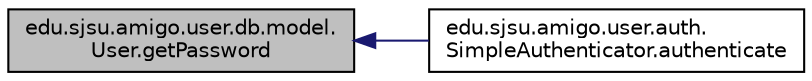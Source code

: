 digraph "edu.sjsu.amigo.user.db.model.User.getPassword"
{
  edge [fontname="Helvetica",fontsize="10",labelfontname="Helvetica",labelfontsize="10"];
  node [fontname="Helvetica",fontsize="10",shape=record];
  rankdir="LR";
  Node7 [label="edu.sjsu.amigo.user.db.model.\lUser.getPassword",height=0.2,width=0.4,color="black", fillcolor="grey75", style="filled", fontcolor="black"];
  Node7 -> Node8 [dir="back",color="midnightblue",fontsize="10",style="solid",fontname="Helvetica"];
  Node8 [label="edu.sjsu.amigo.user.auth.\lSimpleAuthenticator.authenticate",height=0.2,width=0.4,color="black", fillcolor="white", style="filled",URL="$classedu_1_1sjsu_1_1amigo_1_1user_1_1auth_1_1_simple_authenticator.html#a71aeb46d748e73835e36bfa8c8a6a78a"];
}

